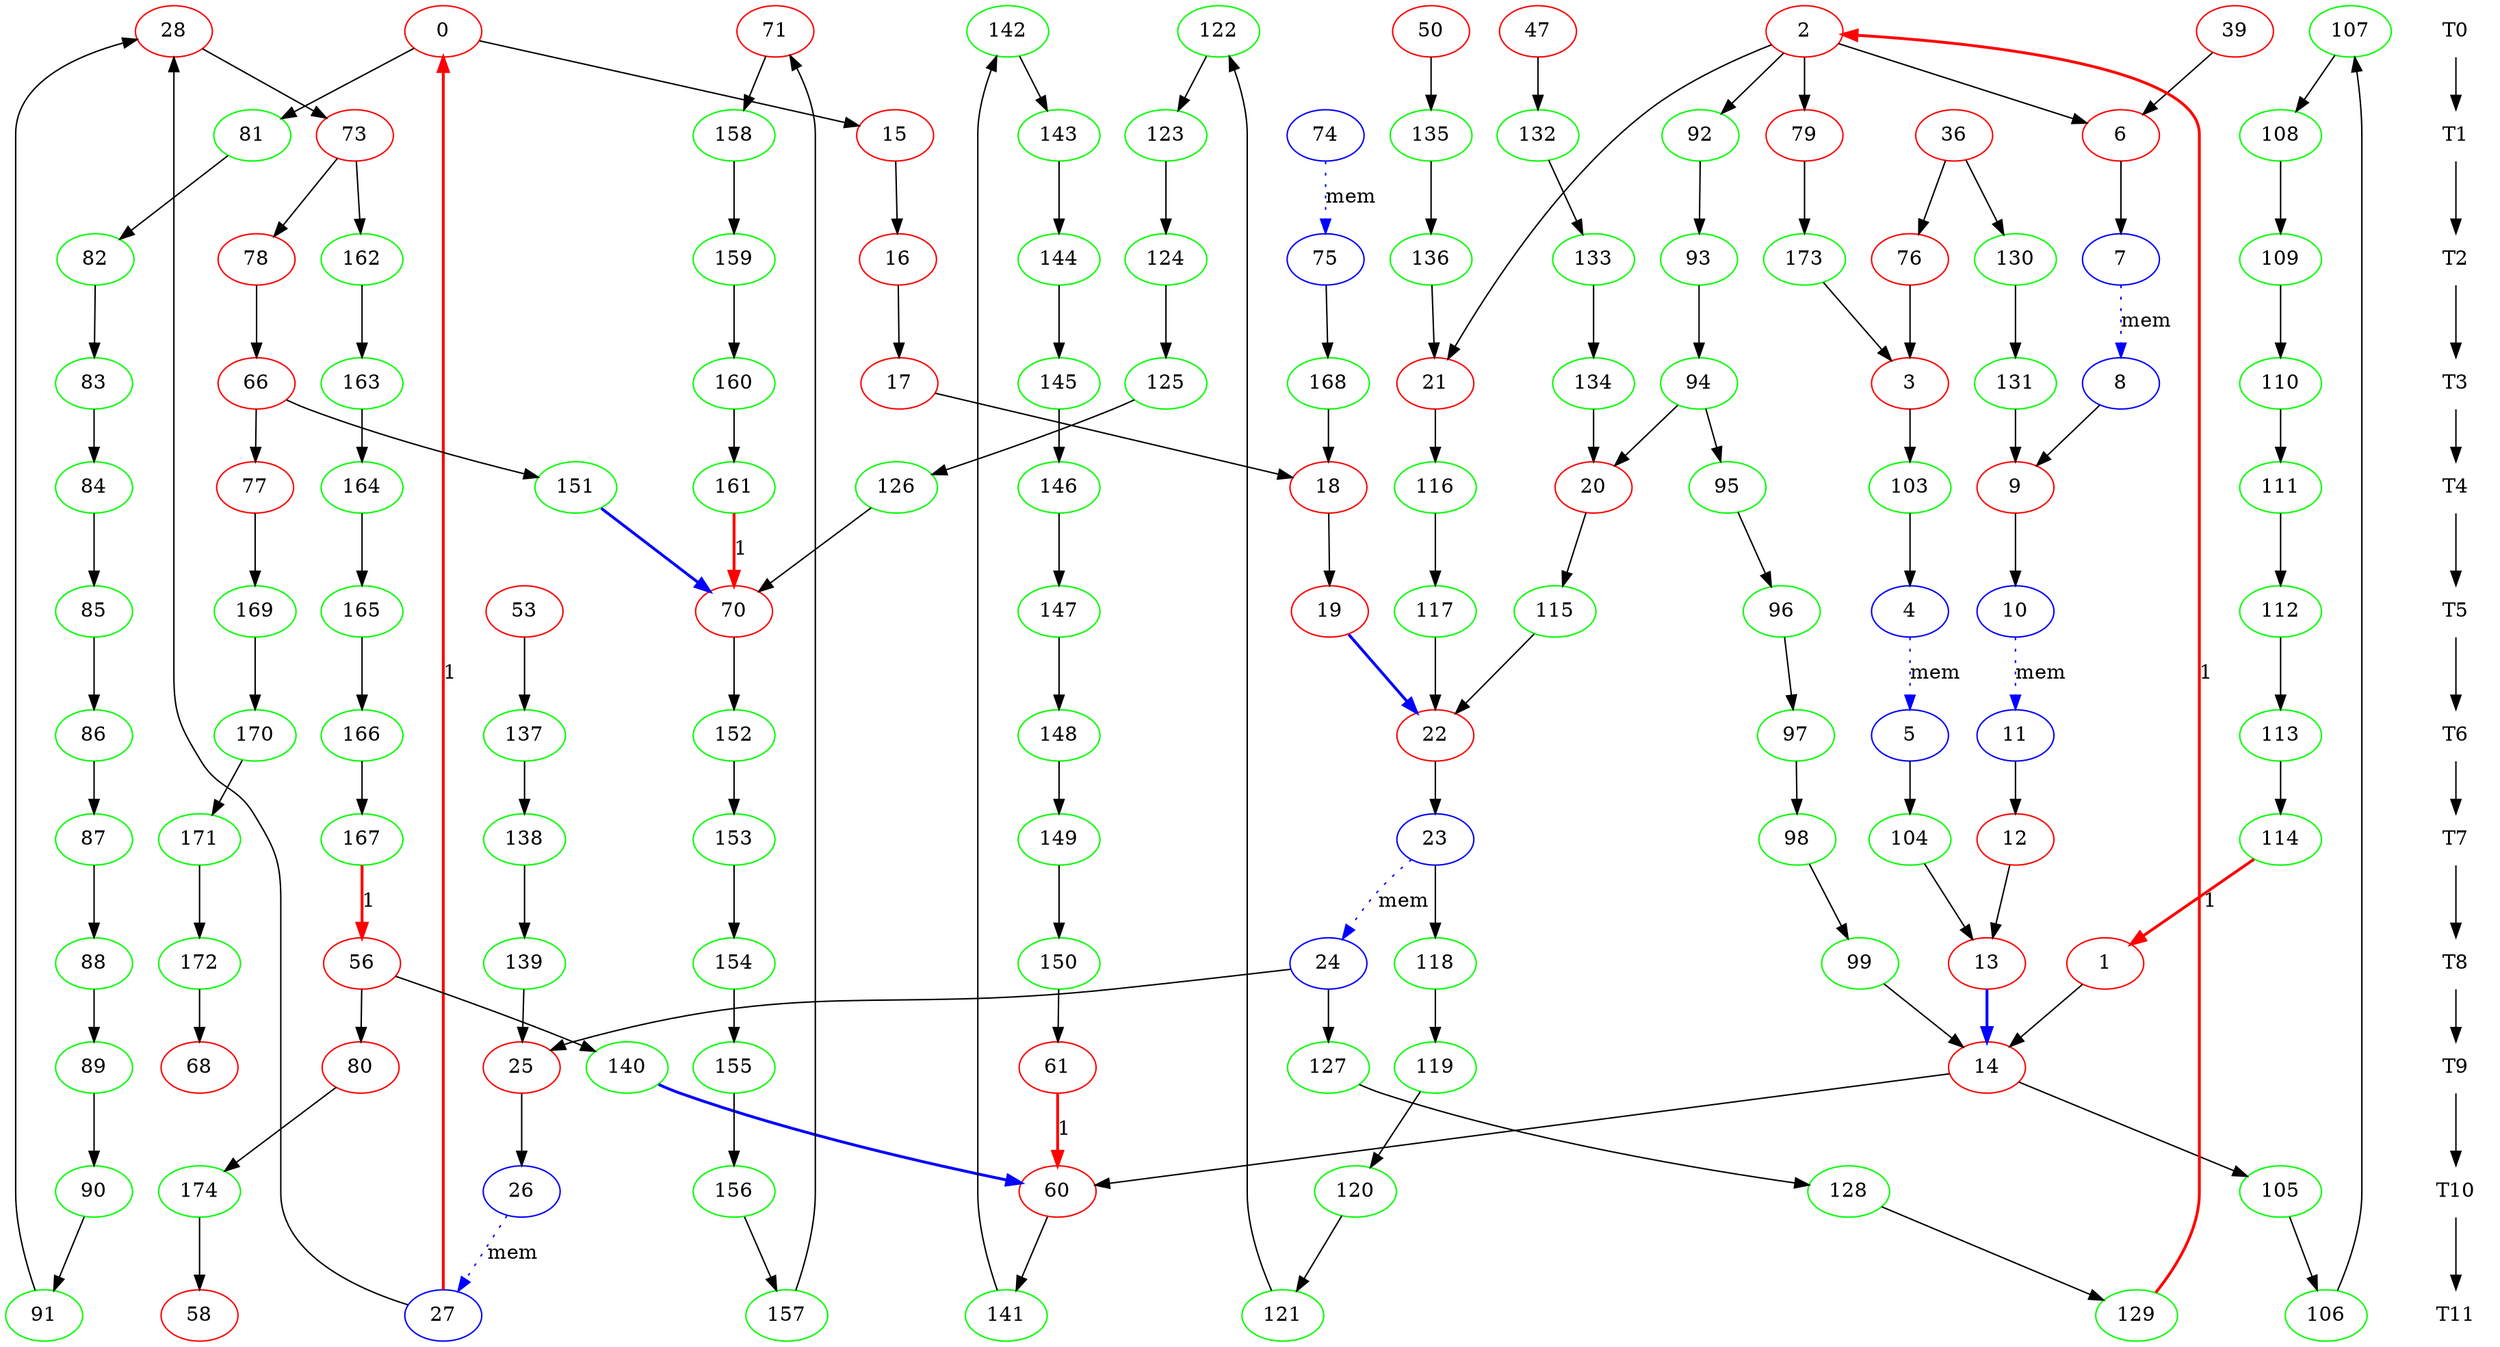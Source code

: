 digraph Success_MS_ { 
{
0 [color=red ];

1 [color=red ];

2 [color=red ];

3 [color=red ];

4 [color=blue ];

5 [color=blue ];

6 [color=red ];

7 [color=blue ];

8 [color=blue ];

9 [color=red ];

10 [color=blue ];

11 [color=blue ];

12 [color=red ];

13 [color=red ];

14 [color=red ];

15 [color=red ];

16 [color=red ];

17 [color=red ];

18 [color=red ];

19 [color=red ];

20 [color=red ];

21 [color=red ];

22 [color=red ];

23 [color=blue ];

24 [color=blue ];

25 [color=red ];

26 [color=blue ];

27 [color=blue ];

28 [color=red ];

36 [color=red ];

39 [color=red ];

47 [color=red ];

50 [color=red ];

53 [color=red ];

56 [color=red ];

58 [color=red ];

60 [color=red ];

61 [color=red ];

66 [color=red ];

68 [color=red ];

70 [color=red ];

71 [color=red ];

73 [color=red ];

74 [color=blue ];

75 [color=blue ];

76 [color=red ];

77 [color=red ];

78 [color=red ];

79 [color=red ];

80 [color=red ];

81 [color=green ];

82 [color=green ];

83 [color=green ];

84 [color=green ];

85 [color=green ];

86 [color=green ];

87 [color=green ];

88 [color=green ];

89 [color=green ];

90 [color=green ];

91 [color=green ];

92 [color=green ];

93 [color=green ];

94 [color=green ];

92 [color=green ];

93 [color=green ];

94 [color=green ];

95 [color=green ];

96 [color=green ];

97 [color=green ];

98 [color=green ];

99 [color=green ];

103 [color=green ];

104 [color=green ];

105 [color=green ];

106 [color=green ];

107 [color=green ];

108 [color=green ];

109 [color=green ];

110 [color=green ];

111 [color=green ];

112 [color=green ];

113 [color=green ];

114 [color=green ];

115 [color=green ];

116 [color=green ];

117 [color=green ];

118 [color=green ];

119 [color=green ];

120 [color=green ];

121 [color=green ];

122 [color=green ];

123 [color=green ];

124 [color=green ];

125 [color=green ];

126 [color=green ];

127 [color=green ];

128 [color=green ];

129 [color=green ];

130 [color=green ];

131 [color=green ];

132 [color=green ];

133 [color=green ];

134 [color=green ];

135 [color=green ];

136 [color=green ];

137 [color=green ];

138 [color=green ];

139 [color=green ];

140 [color=green ];

141 [color=green ];

142 [color=green ];

143 [color=green ];

144 [color=green ];

145 [color=green ];

146 [color=green ];

147 [color=green ];

148 [color=green ];

149 [color=green ];

150 [color=green ];

151 [color=green ];

152 [color=green ];

153 [color=green ];

154 [color=green ];

155 [color=green ];

156 [color=green ];

157 [color=green ];

158 [color=green ];

159 [color=green ];

160 [color=green ];

161 [color=green ];

162 [color=green ];

163 [color=green ];

164 [color=green ];

165 [color=green ];

166 [color=green ];

167 [color=green ];

168 [color=green ];

169 [color=green ];

170 [color=green ];

171 [color=green ];

172 [color=green ];

173 [color=green ];

174 [color=green ];
96 -> 97
4 -> 5 [style=dotted, color=blue, label= mem] 
7 -> 8 [style=dotted, color=blue, label= mem] 
10 -> 11 [style=dotted, color=blue, label= mem] 
23 -> 24 [style=dotted, color=blue, label= mem] 
26 -> 27 [style=dotted, color=blue, label= mem] 
2 -> 6
27 -> 0 [style=bold, color=red, label=1] 
12 -> 13
39 -> 6
6 -> 7
8 -> 9
9 -> 10
11 -> 12
22 -> 23
24 -> 25
13 -> 14 [style=bold, color=blue ]
1 -> 14
0 -> 15
15 -> 16
16 -> 17
17 -> 18
18 -> 19
2 -> 21
19 -> 22 [style=bold, color=blue ]
88 -> 89
84 -> 85
25 -> 26
27 -> 28
14 -> 60
61 -> 60 [style=bold, color=red, label=1] 
28 -> 73
74 -> 75 [style=dotted, color=blue, label= mem] 
36 -> 76
76 -> 3
66 -> 77
73 -> 78
78 -> 66
2 -> 79
56 -> 80
0 -> 81
81 -> 82
82 -> 83
83 -> 84
85 -> 86
86 -> 87
87 -> 88
89 -> 90
90 -> 91
91 -> 28
94 -> 95
95 -> 96
2 -> 92
92 -> 93
93 -> 94
94 -> 20
97 -> 98
98 -> 99
99 -> 14
150 -> 61
158 -> 159
3 -> 103
103 -> 4
5 -> 104
104 -> 13
145 -> 146
14 -> 105
105 -> 106
106 -> 107
107 -> 108
112 -> 113
108 -> 109
109 -> 110
110 -> 111
111 -> 112
146 -> 147
149 -> 150
113 -> 114
114 -> 1 [style=bold, color=red, label=1] 
20 -> 115
115 -> 22
21 -> 116
116 -> 117
117 -> 22
23 -> 118
118 -> 119
119 -> 120
120 -> 121
125 -> 126
121 -> 122
122 -> 123
123 -> 124
124 -> 125
126 -> 70
160 -> 161
161 -> 70 [style=bold, color=red, label=1] 
24 -> 127
127 -> 128
128 -> 129
129 -> 2 [style=bold, color=red, label=1] 
147 -> 148
36 -> 130
130 -> 131
131 -> 9
47 -> 132
132 -> 133
133 -> 134
134 -> 20
50 -> 135
135 -> 136
136 -> 21
53 -> 137
137 -> 138
138 -> 139
139 -> 25
56 -> 140
140 -> 60 [style=bold, color=blue ]
60 -> 141
141 -> 142
142 -> 143
143 -> 144
148 -> 149
144 -> 145
66 -> 151
151 -> 70 [style=bold, color=blue ]
70 -> 152
152 -> 153
153 -> 154
154 -> 155
155 -> 156
156 -> 157
157 -> 71
159 -> 160
71 -> 158
73 -> 162
162 -> 163
163 -> 164
164 -> 165
165 -> 166
166 -> 167
167 -> 56 [style=bold, color=red, label=1] 
75 -> 168
168 -> 18
77 -> 169
169 -> 170
170 -> 171
171 -> 172
172 -> 68
79 -> 173
173 -> 3
80 -> 174
174 -> 58

}

{
 node [shape=plaintext]; 
 T0  -> T1 -> T2 -> T3 -> T4 -> T5 -> T6 -> T7 -> T8 -> T9 -> T10 -> T11;
}{ rank = same; 
0; 2; 28; 39; 47; 50; 71; 107; 122; 142; T0;
 }; 
{ rank = same; 
6; 15; 36; 73; 74; 79; 81; 92; 92; 108; 123; 132; 135; 143; 158; T1;
 }; 
{ rank = same; 
7; 16; 75; 76; 78; 82; 93; 93; 109; 124; 130; 133; 136; 144; 159; 162; 173; T2;
 }; 
{ rank = same; 
3; 8; 17; 21; 66; 83; 94; 94; 110; 125; 131; 134; 145; 160; 163; 168; T3;
 }; 
{ rank = same; 
9; 18; 20; 77; 84; 95; 103; 111; 116; 126; 146; 151; 161; 164; T4;
 }; 
{ rank = same; 
4; 10; 19; 53; 70; 85; 96; 112; 115; 117; 147; 165; 169; T5;
 }; 
{ rank = same; 
5; 11; 22; 86; 97; 113; 137; 148; 152; 166; 170; T6;
 }; 
{ rank = same; 
12; 23; 87; 98; 104; 114; 138; 149; 153; 167; 171; T7;
 }; 
{ rank = same; 
1; 13; 24; 56; 88; 99; 118; 139; 150; 154; 172; T8;
 }; 
{ rank = same; 
14; 25; 61; 68; 80; 89; 119; 127; 140; 155; T9;
 }; 
{ rank = same; 
26; 60; 90; 105; 120; 128; 156; 174; T10;
 }; 
{ rank = same; 
27; 58; 91; 106; 121; 129; 141; 157; T11;
 }; 
{ rank = same; 

 }; 

}